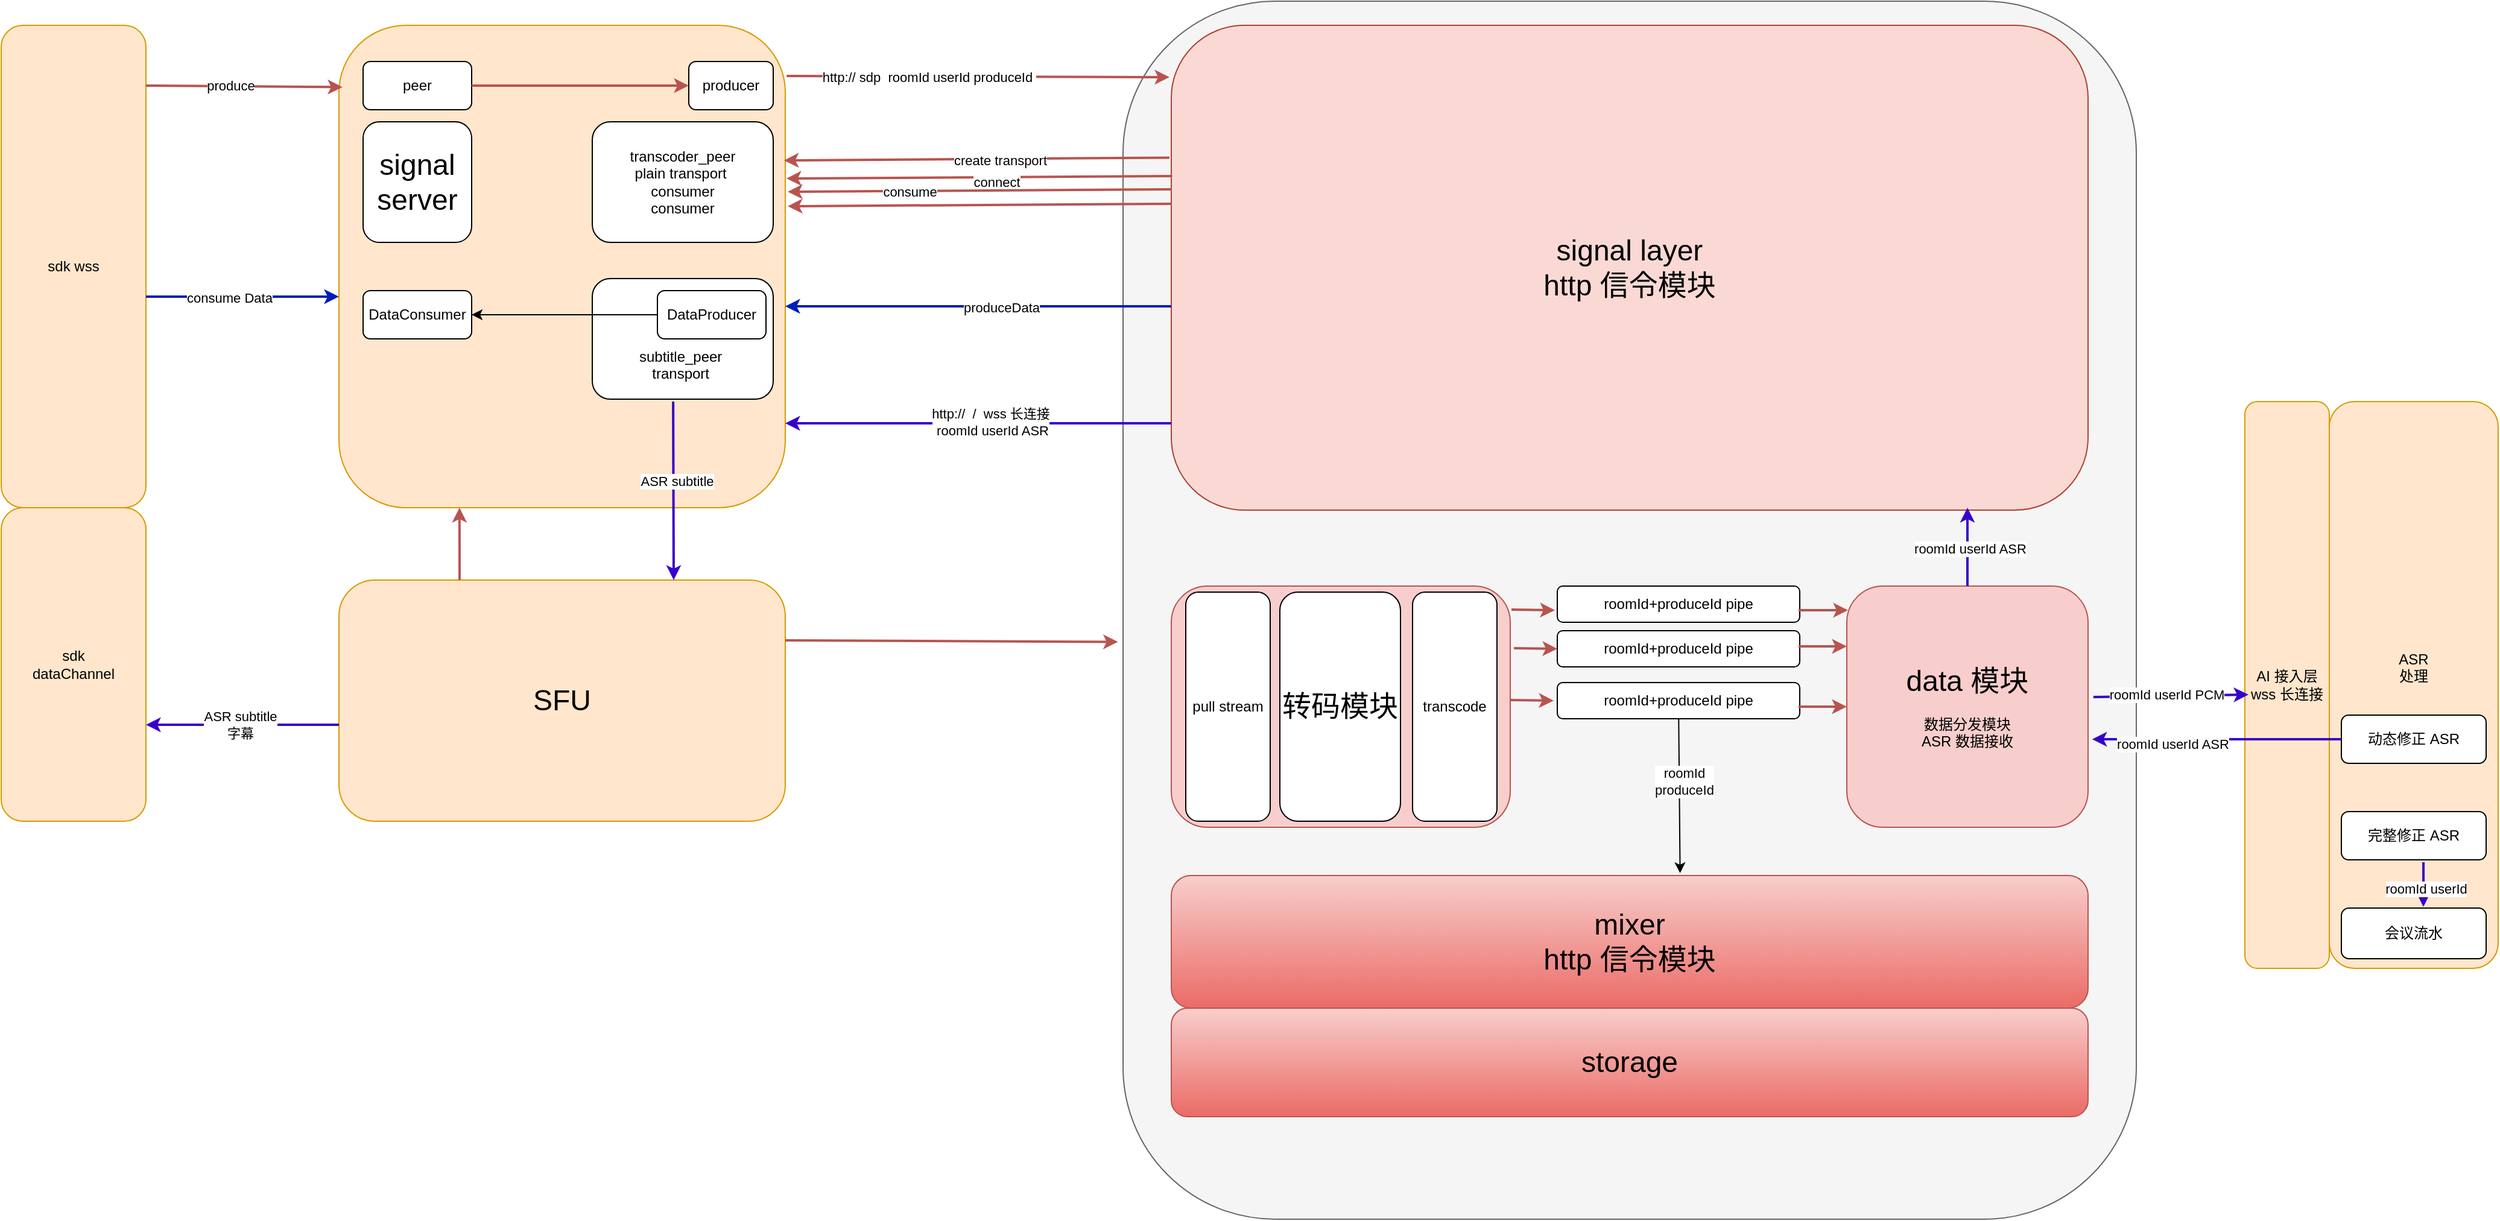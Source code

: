 <mxfile version="23.1.5" type="github">
  <diagram name="Page-1" id="MkIdi8otj3e1MXQuR69L">
    <mxGraphModel dx="2284" dy="-304" grid="1" gridSize="10" guides="1" tooltips="1" connect="1" arrows="1" fold="1" page="1" pageScale="1" pageWidth="850" pageHeight="1100" math="0" shadow="0">
      <root>
        <mxCell id="0" />
        <mxCell id="1" parent="0" />
        <mxCell id="6IpxV4XrHZn5JPZlHLLL-75" value="" style="rounded=1;whiteSpace=wrap;html=1;fillColor=#f5f5f5;fontColor=#333333;strokeColor=#666666;" vertex="1" parent="1">
          <mxGeometry x="360" y="1280" width="840" height="1010" as="geometry" />
        </mxCell>
        <mxCell id="6IpxV4XrHZn5JPZlHLLL-1" value="" style="rounded=1;whiteSpace=wrap;html=1;fillColor=#ffe6cc;strokeColor=#d79b00;" vertex="1" parent="1">
          <mxGeometry x="-290" y="1300" width="370" height="400" as="geometry" />
        </mxCell>
        <mxCell id="6IpxV4XrHZn5JPZlHLLL-62" value="&lt;br&gt;&lt;br&gt;&lt;br&gt;&lt;br&gt;subtitle_peer&amp;nbsp;&lt;br&gt;transport&amp;nbsp;&lt;br&gt;&lt;div&gt;&lt;br&gt;&lt;/div&gt;" style="rounded=1;whiteSpace=wrap;html=1;" vertex="1" parent="1">
          <mxGeometry x="-80" y="1510" width="150" height="100" as="geometry" />
        </mxCell>
        <mxCell id="6IpxV4XrHZn5JPZlHLLL-2" value="&lt;font style=&quot;font-size: 24px;&quot;&gt;signal layer&lt;br&gt;http 信令模块&lt;/font&gt;" style="rounded=1;whiteSpace=wrap;html=1;fillColor=#fad9d5;strokeColor=#ae4132;" vertex="1" parent="1">
          <mxGeometry x="400" y="1300" width="760" height="402" as="geometry" />
        </mxCell>
        <mxCell id="6IpxV4XrHZn5JPZlHLLL-3" value="" style="rounded=1;whiteSpace=wrap;html=1;fillColor=#f8cecc;strokeColor=#b85450;" vertex="1" parent="1">
          <mxGeometry x="400" y="1765.01" width="281" height="200" as="geometry" />
        </mxCell>
        <mxCell id="6IpxV4XrHZn5JPZlHLLL-4" value="pull stream" style="rounded=1;whiteSpace=wrap;html=1;" vertex="1" parent="1">
          <mxGeometry x="412" y="1770" width="70" height="190" as="geometry" />
        </mxCell>
        <mxCell id="6IpxV4XrHZn5JPZlHLLL-5" value="transcode" style="rounded=1;whiteSpace=wrap;html=1;" vertex="1" parent="1">
          <mxGeometry x="600" y="1770" width="70" height="190" as="geometry" />
        </mxCell>
        <mxCell id="6IpxV4XrHZn5JPZlHLLL-6" value="&lt;font style=&quot;font-size: 24px;&quot;&gt;mixer&lt;br&gt;http 信令模块&lt;/font&gt;" style="rounded=1;whiteSpace=wrap;html=1;fillColor=#f8cecc;strokeColor=#b85450;gradientColor=#ea6b66;" vertex="1" parent="1">
          <mxGeometry x="400" y="2005.01" width="760" height="110" as="geometry" />
        </mxCell>
        <mxCell id="6IpxV4XrHZn5JPZlHLLL-7" value="" style="endArrow=classic;html=1;rounded=0;exitX=1.003;exitY=0.105;exitDx=0;exitDy=0;entryX=-0.002;entryY=0.107;entryDx=0;entryDy=0;exitPerimeter=0;entryPerimeter=0;fillColor=#f8cecc;strokeColor=#b85450;strokeWidth=2;" edge="1" parent="1" source="6IpxV4XrHZn5JPZlHLLL-1" target="6IpxV4XrHZn5JPZlHLLL-2">
          <mxGeometry width="50" height="50" relative="1" as="geometry">
            <mxPoint x="340" y="1510" as="sourcePoint" />
            <mxPoint x="390" y="1460" as="targetPoint" />
          </mxGeometry>
        </mxCell>
        <mxCell id="6IpxV4XrHZn5JPZlHLLL-8" value="http:// sdp&amp;nbsp; roomId userId produceId&amp;nbsp;" style="edgeLabel;html=1;align=center;verticalAlign=middle;resizable=0;points=[];" vertex="1" connectable="0" parent="6IpxV4XrHZn5JPZlHLLL-7">
          <mxGeometry x="-0.261" relative="1" as="geometry">
            <mxPoint as="offset" />
          </mxGeometry>
        </mxCell>
        <mxCell id="6IpxV4XrHZn5JPZlHLLL-9" value="producer" style="rounded=1;whiteSpace=wrap;html=1;" vertex="1" parent="1">
          <mxGeometry y="1330" width="70" height="40" as="geometry" />
        </mxCell>
        <mxCell id="6IpxV4XrHZn5JPZlHLLL-10" value="transcoder_peer&lt;br&gt;plain transport&amp;nbsp;&lt;br&gt;consumer&lt;br&gt;consumer" style="rounded=1;whiteSpace=wrap;html=1;" vertex="1" parent="1">
          <mxGeometry x="-80" y="1380" width="150" height="100" as="geometry" />
        </mxCell>
        <mxCell id="6IpxV4XrHZn5JPZlHLLL-11" value="" style="endArrow=classic;html=1;rounded=0;exitX=-0.002;exitY=0.273;exitDx=0;exitDy=0;exitPerimeter=0;entryX=0.997;entryY=0.28;entryDx=0;entryDy=0;entryPerimeter=0;fillColor=#f8cecc;strokeColor=#b85450;strokeWidth=2;" edge="1" parent="1" source="6IpxV4XrHZn5JPZlHLLL-2" target="6IpxV4XrHZn5JPZlHLLL-1">
          <mxGeometry width="50" height="50" relative="1" as="geometry">
            <mxPoint x="340" y="1510" as="sourcePoint" />
            <mxPoint x="390" y="1460" as="targetPoint" />
          </mxGeometry>
        </mxCell>
        <mxCell id="6IpxV4XrHZn5JPZlHLLL-15" value="create transport" style="edgeLabel;html=1;align=center;verticalAlign=middle;resizable=0;points=[];" vertex="1" connectable="0" parent="6IpxV4XrHZn5JPZlHLLL-11">
          <mxGeometry x="-0.119" y="1" relative="1" as="geometry">
            <mxPoint as="offset" />
          </mxGeometry>
        </mxCell>
        <mxCell id="6IpxV4XrHZn5JPZlHLLL-12" value="" style="endArrow=classic;html=1;rounded=0;exitX=0.001;exitY=0.311;exitDx=0;exitDy=0;exitPerimeter=0;entryX=1;entryY=0.532;entryDx=0;entryDy=0;entryPerimeter=0;strokeWidth=2;fillColor=#f8cecc;strokeColor=#b85450;" edge="1" parent="1" source="6IpxV4XrHZn5JPZlHLLL-2">
          <mxGeometry width="50" height="50" relative="1" as="geometry">
            <mxPoint x="408" y="1425" as="sourcePoint" />
            <mxPoint x="81" y="1427" as="targetPoint" />
          </mxGeometry>
        </mxCell>
        <mxCell id="6IpxV4XrHZn5JPZlHLLL-16" value="connect" style="edgeLabel;html=1;align=center;verticalAlign=middle;resizable=0;points=[];" vertex="1" connectable="0" parent="6IpxV4XrHZn5JPZlHLLL-12">
          <mxGeometry x="-0.401" y="1" relative="1" as="geometry">
            <mxPoint x="-50" y="3" as="offset" />
          </mxGeometry>
        </mxCell>
        <mxCell id="6IpxV4XrHZn5JPZlHLLL-13" value="" style="endArrow=classic;html=1;rounded=0;entryX=1;entryY=0.532;entryDx=0;entryDy=0;entryPerimeter=0;fillColor=#f8cecc;strokeColor=#b85450;strokeWidth=2;" edge="1" parent="1">
          <mxGeometry width="50" height="50" relative="1" as="geometry">
            <mxPoint x="400" y="1436" as="sourcePoint" />
            <mxPoint x="82" y="1438" as="targetPoint" />
          </mxGeometry>
        </mxCell>
        <mxCell id="6IpxV4XrHZn5JPZlHLLL-18" value="consume" style="edgeLabel;html=1;align=center;verticalAlign=middle;resizable=0;points=[];" vertex="1" connectable="0" parent="6IpxV4XrHZn5JPZlHLLL-13">
          <mxGeometry x="0.364" relative="1" as="geometry">
            <mxPoint as="offset" />
          </mxGeometry>
        </mxCell>
        <mxCell id="6IpxV4XrHZn5JPZlHLLL-14" value="" style="endArrow=classic;html=1;rounded=0;entryX=1;entryY=0.532;entryDx=0;entryDy=0;entryPerimeter=0;fillColor=#f8cecc;strokeColor=#b85450;strokeWidth=2;" edge="1" parent="1">
          <mxGeometry width="50" height="50" relative="1" as="geometry">
            <mxPoint x="400" y="1448" as="sourcePoint" />
            <mxPoint x="82" y="1450" as="targetPoint" />
          </mxGeometry>
        </mxCell>
        <mxCell id="6IpxV4XrHZn5JPZlHLLL-20" value="AI 接入层&lt;br&gt;wss 长连接" style="rounded=1;whiteSpace=wrap;html=1;fillColor=#ffe6cc;strokeColor=#d79b00;" vertex="1" parent="1">
          <mxGeometry x="1290" y="1612" width="70" height="470" as="geometry" />
        </mxCell>
        <mxCell id="6IpxV4XrHZn5JPZlHLLL-21" value="roomId+produceId pipe" style="rounded=1;whiteSpace=wrap;html=1;" vertex="1" parent="1">
          <mxGeometry x="720" y="1765.01" width="201" height="30" as="geometry" />
        </mxCell>
        <mxCell id="6IpxV4XrHZn5JPZlHLLL-23" value="&lt;font style=&quot;font-size: 24px;&quot;&gt;data 模块&lt;br&gt;&lt;/font&gt;&lt;br&gt;数据分发模块&lt;br&gt;ASR 数据接收" style="rounded=1;whiteSpace=wrap;html=1;fillColor=#f8cecc;strokeColor=#b85450;" vertex="1" parent="1">
          <mxGeometry x="960" y="1765.01" width="200" height="200" as="geometry" />
        </mxCell>
        <mxCell id="6IpxV4XrHZn5JPZlHLLL-24" value="&lt;font style=&quot;font-size: 24px;&quot;&gt;storage&lt;/font&gt;" style="rounded=1;whiteSpace=wrap;html=1;fillColor=#f8cecc;gradientColor=#ea6b66;strokeColor=#b85450;" vertex="1" parent="1">
          <mxGeometry x="400" y="2115.01" width="760" height="90" as="geometry" />
        </mxCell>
        <mxCell id="6IpxV4XrHZn5JPZlHLLL-25" value="roomId+produceId pipe" style="rounded=1;whiteSpace=wrap;html=1;" vertex="1" parent="1">
          <mxGeometry x="720" y="1802.01" width="201" height="30" as="geometry" />
        </mxCell>
        <mxCell id="6IpxV4XrHZn5JPZlHLLL-28" value="ASR&lt;br&gt;处理&lt;br&gt;&lt;br&gt;&lt;div&gt;&lt;br/&gt;&lt;/div&gt;" style="rounded=1;whiteSpace=wrap;html=1;fillColor=#ffe6cc;strokeColor=#d79b00;" vertex="1" parent="1">
          <mxGeometry x="1360" y="1612" width="140" height="470" as="geometry" />
        </mxCell>
        <mxCell id="6IpxV4XrHZn5JPZlHLLL-32" value="" style="endArrow=classic;html=1;rounded=0;fillColor=#0050ef;strokeColor=#001DBC;strokeWidth=2;" edge="1" parent="1">
          <mxGeometry width="50" height="50" relative="1" as="geometry">
            <mxPoint x="400" y="1533" as="sourcePoint" />
            <mxPoint x="80" y="1533" as="targetPoint" />
          </mxGeometry>
        </mxCell>
        <mxCell id="6IpxV4XrHZn5JPZlHLLL-33" value="produceData" style="edgeLabel;html=1;align=center;verticalAlign=middle;resizable=0;points=[];" vertex="1" connectable="0" parent="6IpxV4XrHZn5JPZlHLLL-32">
          <mxGeometry x="-0.119" y="1" relative="1" as="geometry">
            <mxPoint as="offset" />
          </mxGeometry>
        </mxCell>
        <mxCell id="6IpxV4XrHZn5JPZlHLLL-35" value="DataProducer" style="rounded=1;whiteSpace=wrap;html=1;" vertex="1" parent="1">
          <mxGeometry x="-26" y="1520" width="90" height="40" as="geometry" />
        </mxCell>
        <mxCell id="6IpxV4XrHZn5JPZlHLLL-36" value="sdk wss" style="rounded=1;whiteSpace=wrap;html=1;fillColor=#ffe6cc;strokeColor=#d79b00;" vertex="1" parent="1">
          <mxGeometry x="-570" y="1300" width="120" height="400" as="geometry" />
        </mxCell>
        <mxCell id="6IpxV4XrHZn5JPZlHLLL-37" value="" style="endArrow=classic;html=1;rounded=0;exitX=1;exitY=0.625;exitDx=0;exitDy=0;exitPerimeter=0;strokeWidth=2;fillColor=#0050ef;strokeColor=#001DBC;" edge="1" parent="1">
          <mxGeometry width="50" height="50" relative="1" as="geometry">
            <mxPoint x="-450" y="1525" as="sourcePoint" />
            <mxPoint x="-290" y="1525" as="targetPoint" />
          </mxGeometry>
        </mxCell>
        <mxCell id="6IpxV4XrHZn5JPZlHLLL-39" value="consume Data" style="edgeLabel;html=1;align=center;verticalAlign=middle;resizable=0;points=[];" vertex="1" connectable="0" parent="6IpxV4XrHZn5JPZlHLLL-37">
          <mxGeometry x="-0.14" y="-1" relative="1" as="geometry">
            <mxPoint as="offset" />
          </mxGeometry>
        </mxCell>
        <mxCell id="6IpxV4XrHZn5JPZlHLLL-38" value="" style="endArrow=classic;html=1;rounded=0;exitX=0;exitY=0.5;exitDx=0;exitDy=0;entryX=1;entryY=0.5;entryDx=0;entryDy=0;" edge="1" parent="1" source="6IpxV4XrHZn5JPZlHLLL-35" target="6IpxV4XrHZn5JPZlHLLL-40">
          <mxGeometry width="50" height="50" relative="1" as="geometry">
            <mxPoint x="-200" y="1540" as="sourcePoint" />
            <mxPoint x="-42" y="1537" as="targetPoint" />
          </mxGeometry>
        </mxCell>
        <mxCell id="6IpxV4XrHZn5JPZlHLLL-40" value="DataConsumer" style="rounded=1;whiteSpace=wrap;html=1;" vertex="1" parent="1">
          <mxGeometry x="-270" y="1520" width="90" height="40" as="geometry" />
        </mxCell>
        <mxCell id="6IpxV4XrHZn5JPZlHLLL-41" value="&lt;font style=&quot;font-size: 24px;&quot;&gt;SFU&lt;/font&gt;" style="rounded=1;whiteSpace=wrap;html=1;fillColor=#ffe6cc;strokeColor=#d79b00;" vertex="1" parent="1">
          <mxGeometry x="-290" y="1760" width="370" height="200" as="geometry" />
        </mxCell>
        <mxCell id="6IpxV4XrHZn5JPZlHLLL-43" value="" style="endArrow=classic;html=1;rounded=0;fillColor=#6a00ff;strokeColor=#3700CC;strokeWidth=2;" edge="1" parent="1">
          <mxGeometry width="50" height="50" relative="1" as="geometry">
            <mxPoint x="-290" y="1880" as="sourcePoint" />
            <mxPoint x="-450" y="1880" as="targetPoint" />
          </mxGeometry>
        </mxCell>
        <mxCell id="6IpxV4XrHZn5JPZlHLLL-45" value="ASR subtitle&lt;br&gt;字幕" style="edgeLabel;html=1;align=center;verticalAlign=middle;resizable=0;points=[];" vertex="1" connectable="0" parent="6IpxV4XrHZn5JPZlHLLL-43">
          <mxGeometry x="0.025" relative="1" as="geometry">
            <mxPoint as="offset" />
          </mxGeometry>
        </mxCell>
        <mxCell id="6IpxV4XrHZn5JPZlHLLL-44" value="sdk&lt;br&gt;dataChannel" style="rounded=1;whiteSpace=wrap;html=1;fillColor=#ffe6cc;strokeColor=#d79b00;" vertex="1" parent="1">
          <mxGeometry x="-570" y="1700" width="120" height="260" as="geometry" />
        </mxCell>
        <mxCell id="6IpxV4XrHZn5JPZlHLLL-46" value="" style="endArrow=classic;html=1;rounded=0;entryX=0.75;entryY=0;entryDx=0;entryDy=0;fillColor=#6a00ff;strokeColor=#3700CC;strokeWidth=2;exitX=0.447;exitY=1.02;exitDx=0;exitDy=0;exitPerimeter=0;" edge="1" parent="1" source="6IpxV4XrHZn5JPZlHLLL-62" target="6IpxV4XrHZn5JPZlHLLL-41">
          <mxGeometry width="50" height="50" relative="1" as="geometry">
            <mxPoint x="-12" y="1700" as="sourcePoint" />
            <mxPoint x="85" y="1743" as="targetPoint" />
          </mxGeometry>
        </mxCell>
        <mxCell id="6IpxV4XrHZn5JPZlHLLL-66" value="ASR subtitle" style="edgeLabel;html=1;align=center;verticalAlign=middle;resizable=0;points=[];" vertex="1" connectable="0" parent="6IpxV4XrHZn5JPZlHLLL-46">
          <mxGeometry x="-0.109" y="2" relative="1" as="geometry">
            <mxPoint as="offset" />
          </mxGeometry>
        </mxCell>
        <mxCell id="6IpxV4XrHZn5JPZlHLLL-48" value="" style="endArrow=classic;html=1;rounded=0;entryX=0.27;entryY=1;entryDx=0;entryDy=0;entryPerimeter=0;strokeWidth=2;fillColor=#f8cecc;strokeColor=#b85450;" edge="1" parent="1" target="6IpxV4XrHZn5JPZlHLLL-1">
          <mxGeometry width="50" height="50" relative="1" as="geometry">
            <mxPoint x="-190" y="1760" as="sourcePoint" />
            <mxPoint x="-140" y="1760" as="targetPoint" />
          </mxGeometry>
        </mxCell>
        <mxCell id="6IpxV4XrHZn5JPZlHLLL-49" value="动态修正 ASR" style="rounded=1;whiteSpace=wrap;html=1;" vertex="1" parent="1">
          <mxGeometry x="1370" y="1872" width="120" height="40" as="geometry" />
        </mxCell>
        <mxCell id="6IpxV4XrHZn5JPZlHLLL-50" value="完整修正 ASR" style="rounded=1;whiteSpace=wrap;html=1;" vertex="1" parent="1">
          <mxGeometry x="1370" y="1952" width="120" height="40" as="geometry" />
        </mxCell>
        <mxCell id="6IpxV4XrHZn5JPZlHLLL-51" value="" style="endArrow=classic;html=1;rounded=0;exitX=0.567;exitY=1.05;exitDx=0;exitDy=0;entryX=0.6;entryY=-0.02;entryDx=0;entryDy=0;entryPerimeter=0;exitPerimeter=0;fillColor=#6a00ff;strokeColor=#3700CC;strokeWidth=2;" edge="1" parent="1" source="6IpxV4XrHZn5JPZlHLLL-50">
          <mxGeometry width="50" height="50" relative="1" as="geometry">
            <mxPoint x="1440" y="1992" as="sourcePoint" />
            <mxPoint x="1438" y="2031" as="targetPoint" />
          </mxGeometry>
        </mxCell>
        <mxCell id="6IpxV4XrHZn5JPZlHLLL-55" value="roomId userId" style="edgeLabel;html=1;align=center;verticalAlign=middle;resizable=0;points=[];" vertex="1" connectable="0" parent="6IpxV4XrHZn5JPZlHLLL-51">
          <mxGeometry x="0.198" y="2" relative="1" as="geometry">
            <mxPoint as="offset" />
          </mxGeometry>
        </mxCell>
        <mxCell id="6IpxV4XrHZn5JPZlHLLL-52" value="会议流水" style="rounded=1;whiteSpace=wrap;html=1;" vertex="1" parent="1">
          <mxGeometry x="1370" y="2032" width="120" height="42" as="geometry" />
        </mxCell>
        <mxCell id="6IpxV4XrHZn5JPZlHLLL-53" value="" style="endArrow=classic;html=1;rounded=0;exitX=0;exitY=0.5;exitDx=0;exitDy=0;entryX=1.017;entryY=0.635;entryDx=0;entryDy=0;entryPerimeter=0;fillColor=#6a00ff;strokeColor=#3700CC;strokeWidth=2;" edge="1" parent="1" source="6IpxV4XrHZn5JPZlHLLL-49" target="6IpxV4XrHZn5JPZlHLLL-23">
          <mxGeometry width="50" height="50" relative="1" as="geometry">
            <mxPoint x="1040" y="2240" as="sourcePoint" />
            <mxPoint x="1090" y="2190" as="targetPoint" />
          </mxGeometry>
        </mxCell>
        <mxCell id="6IpxV4XrHZn5JPZlHLLL-54" value="roomId userId ASR" style="edgeLabel;html=1;align=center;verticalAlign=middle;resizable=0;points=[];" vertex="1" connectable="0" parent="6IpxV4XrHZn5JPZlHLLL-53">
          <mxGeometry x="0.262" y="4" relative="1" as="geometry">
            <mxPoint x="-10" as="offset" />
          </mxGeometry>
        </mxCell>
        <mxCell id="6IpxV4XrHZn5JPZlHLLL-56" value="" style="endArrow=classic;html=1;rounded=0;exitX=0.5;exitY=0;exitDx=0;exitDy=0;fillColor=#6a00ff;strokeColor=#3700CC;strokeWidth=2;" edge="1" parent="1" source="6IpxV4XrHZn5JPZlHLLL-23">
          <mxGeometry width="50" height="50" relative="1" as="geometry">
            <mxPoint x="1010" y="1890" as="sourcePoint" />
            <mxPoint x="1060" y="1700" as="targetPoint" />
          </mxGeometry>
        </mxCell>
        <mxCell id="6IpxV4XrHZn5JPZlHLLL-61" value="roomId userId ASR" style="edgeLabel;html=1;align=center;verticalAlign=middle;resizable=0;points=[];" vertex="1" connectable="0" parent="6IpxV4XrHZn5JPZlHLLL-56">
          <mxGeometry x="-0.036" y="-2" relative="1" as="geometry">
            <mxPoint as="offset" />
          </mxGeometry>
        </mxCell>
        <mxCell id="6IpxV4XrHZn5JPZlHLLL-57" value="" style="endArrow=classic;html=1;rounded=0;entryX=0.043;entryY=0.517;entryDx=0;entryDy=0;entryPerimeter=0;exitX=1.022;exitY=0.46;exitDx=0;exitDy=0;exitPerimeter=0;fillColor=#6a00ff;strokeColor=#3700CC;strokeWidth=2;" edge="1" parent="1" source="6IpxV4XrHZn5JPZlHLLL-23" target="6IpxV4XrHZn5JPZlHLLL-20">
          <mxGeometry width="50" height="50" relative="1" as="geometry">
            <mxPoint x="870" y="2040" as="sourcePoint" />
            <mxPoint x="920" y="1990" as="targetPoint" />
          </mxGeometry>
        </mxCell>
        <mxCell id="6IpxV4XrHZn5JPZlHLLL-58" value="roomId userId PCM" style="edgeLabel;html=1;align=center;verticalAlign=middle;resizable=0;points=[];" vertex="1" connectable="0" parent="6IpxV4XrHZn5JPZlHLLL-57">
          <mxGeometry x="-0.07" y="1" relative="1" as="geometry">
            <mxPoint as="offset" />
          </mxGeometry>
        </mxCell>
        <mxCell id="6IpxV4XrHZn5JPZlHLLL-59" value="peer" style="rounded=1;whiteSpace=wrap;html=1;" vertex="1" parent="1">
          <mxGeometry x="-270" y="1330" width="90" height="40" as="geometry" />
        </mxCell>
        <mxCell id="6IpxV4XrHZn5JPZlHLLL-63" value="" style="endArrow=classic;html=1;rounded=0;exitX=1;exitY=0.5;exitDx=0;exitDy=0;entryX=0;entryY=0.5;entryDx=0;entryDy=0;fillColor=#f8cecc;strokeColor=#b85450;strokeWidth=2;" edge="1" parent="1" source="6IpxV4XrHZn5JPZlHLLL-59" target="6IpxV4XrHZn5JPZlHLLL-9">
          <mxGeometry width="50" height="50" relative="1" as="geometry">
            <mxPoint x="-80" y="1570" as="sourcePoint" />
            <mxPoint x="-30" y="1520" as="targetPoint" />
          </mxGeometry>
        </mxCell>
        <mxCell id="6IpxV4XrHZn5JPZlHLLL-65" value="&lt;font style=&quot;font-size: 24px;&quot;&gt;signal server&lt;/font&gt;" style="rounded=1;whiteSpace=wrap;html=1;" vertex="1" parent="1">
          <mxGeometry x="-270" y="1380" width="90" height="100" as="geometry" />
        </mxCell>
        <mxCell id="6IpxV4XrHZn5JPZlHLLL-67" value="" style="endArrow=classic;html=1;rounded=0;entryX=1;entryY=0.75;entryDx=0;entryDy=0;fillColor=#6a00ff;strokeColor=#3700CC;strokeWidth=2;" edge="1" parent="1">
          <mxGeometry width="50" height="50" relative="1" as="geometry">
            <mxPoint x="400" y="1630" as="sourcePoint" />
            <mxPoint x="80" y="1630" as="targetPoint" />
          </mxGeometry>
        </mxCell>
        <mxCell id="6IpxV4XrHZn5JPZlHLLL-69" value="http://&amp;nbsp; /&amp;nbsp; wss 长连接&lt;br&gt;&amp;nbsp;roomId userId ASR" style="edgeLabel;html=1;align=center;verticalAlign=middle;resizable=0;points=[];" vertex="1" connectable="0" parent="6IpxV4XrHZn5JPZlHLLL-67">
          <mxGeometry x="-0.06" y="-1" relative="1" as="geometry">
            <mxPoint as="offset" />
          </mxGeometry>
        </mxCell>
        <mxCell id="6IpxV4XrHZn5JPZlHLLL-70" value="roomId+produceId pipe" style="rounded=1;whiteSpace=wrap;html=1;" vertex="1" parent="1">
          <mxGeometry x="720" y="1845.01" width="201" height="30" as="geometry" />
        </mxCell>
        <mxCell id="6IpxV4XrHZn5JPZlHLLL-72" value="&lt;font style=&quot;font-size: 24px;&quot;&gt;转码模块&lt;/font&gt;" style="rounded=1;whiteSpace=wrap;html=1;" vertex="1" parent="1">
          <mxGeometry x="490" y="1770" width="100" height="190" as="geometry" />
        </mxCell>
        <mxCell id="6IpxV4XrHZn5JPZlHLLL-73" value="" style="endArrow=classic;html=1;rounded=0;entryX=0.008;entryY=0.128;entryDx=0;entryDy=0;entryPerimeter=0;strokeWidth=2;fillColor=#f8cecc;strokeColor=#b85450;" edge="1" parent="1" target="6IpxV4XrHZn5JPZlHLLL-1">
          <mxGeometry width="50" height="50" relative="1" as="geometry">
            <mxPoint x="-450" y="1350" as="sourcePoint" />
            <mxPoint x="-400" y="1300" as="targetPoint" />
          </mxGeometry>
        </mxCell>
        <mxCell id="6IpxV4XrHZn5JPZlHLLL-74" value="produce" style="edgeLabel;html=1;align=center;verticalAlign=middle;resizable=0;points=[];" vertex="1" connectable="0" parent="6IpxV4XrHZn5JPZlHLLL-73">
          <mxGeometry x="-0.141" y="1" relative="1" as="geometry">
            <mxPoint as="offset" />
          </mxGeometry>
        </mxCell>
        <mxCell id="6IpxV4XrHZn5JPZlHLLL-76" value="" style="endArrow=classic;html=1;rounded=0;entryX=0.555;entryY=-0.018;entryDx=0;entryDy=0;entryPerimeter=0;" edge="1" parent="1" source="6IpxV4XrHZn5JPZlHLLL-70" target="6IpxV4XrHZn5JPZlHLLL-6">
          <mxGeometry width="50" height="50" relative="1" as="geometry">
            <mxPoint x="430" y="1880" as="sourcePoint" />
            <mxPoint x="480" y="1830" as="targetPoint" />
          </mxGeometry>
        </mxCell>
        <mxCell id="6IpxV4XrHZn5JPZlHLLL-77" value="roomId&lt;br&gt;produceId" style="edgeLabel;html=1;align=center;verticalAlign=middle;resizable=0;points=[];" vertex="1" connectable="0" parent="6IpxV4XrHZn5JPZlHLLL-76">
          <mxGeometry x="-0.187" y="4" relative="1" as="geometry">
            <mxPoint as="offset" />
          </mxGeometry>
        </mxCell>
        <mxCell id="6IpxV4XrHZn5JPZlHLLL-78" value="" style="endArrow=classic;html=1;rounded=0;exitX=1;exitY=0.25;exitDx=0;exitDy=0;entryX=-0.005;entryY=0.526;entryDx=0;entryDy=0;entryPerimeter=0;fillColor=#f8cecc;strokeColor=#b85450;strokeWidth=2;" edge="1" parent="1" source="6IpxV4XrHZn5JPZlHLLL-41" target="6IpxV4XrHZn5JPZlHLLL-75">
          <mxGeometry width="50" height="50" relative="1" as="geometry">
            <mxPoint x="180" y="1680" as="sourcePoint" />
            <mxPoint x="230" y="1630" as="targetPoint" />
          </mxGeometry>
        </mxCell>
        <mxCell id="6IpxV4XrHZn5JPZlHLLL-80" value="" style="endArrow=classic;html=1;rounded=0;exitX=1;exitY=0.25;exitDx=0;exitDy=0;entryX=0;entryY=0.5;entryDx=0;entryDy=0;fillColor=#f8cecc;strokeColor=#b85450;strokeWidth=2;" edge="1" parent="1" target="6IpxV4XrHZn5JPZlHLLL-25">
          <mxGeometry width="50" height="50" relative="1" as="geometry">
            <mxPoint x="684" y="1816.51" as="sourcePoint" />
            <mxPoint x="960" y="1817.51" as="targetPoint" />
          </mxGeometry>
        </mxCell>
        <mxCell id="6IpxV4XrHZn5JPZlHLLL-81" value="" style="endArrow=classic;html=1;rounded=0;exitX=1;exitY=0.25;exitDx=0;exitDy=0;entryX=0;entryY=0.5;entryDx=0;entryDy=0;fillColor=#f8cecc;strokeColor=#b85450;strokeWidth=2;" edge="1" parent="1">
          <mxGeometry width="50" height="50" relative="1" as="geometry">
            <mxPoint x="681" y="1859.51" as="sourcePoint" />
            <mxPoint x="717" y="1860" as="targetPoint" />
          </mxGeometry>
        </mxCell>
        <mxCell id="6IpxV4XrHZn5JPZlHLLL-82" value="" style="endArrow=classic;html=1;rounded=0;exitX=1;exitY=0.25;exitDx=0;exitDy=0;entryX=0;entryY=0.5;entryDx=0;entryDy=0;fillColor=#f8cecc;strokeColor=#b85450;strokeWidth=2;" edge="1" parent="1">
          <mxGeometry width="50" height="50" relative="1" as="geometry">
            <mxPoint x="682" y="1784.51" as="sourcePoint" />
            <mxPoint x="718" y="1785" as="targetPoint" />
          </mxGeometry>
        </mxCell>
        <mxCell id="6IpxV4XrHZn5JPZlHLLL-86" value="" style="endArrow=classic;html=1;rounded=0;entryX=0;entryY=0.25;entryDx=0;entryDy=0;fillColor=#f8cecc;strokeColor=#b85450;strokeWidth=2;" edge="1" parent="1" target="6IpxV4XrHZn5JPZlHLLL-23">
          <mxGeometry width="50" height="50" relative="1" as="geometry">
            <mxPoint x="920" y="1815" as="sourcePoint" />
            <mxPoint x="730" y="1827" as="targetPoint" />
          </mxGeometry>
        </mxCell>
        <mxCell id="6IpxV4XrHZn5JPZlHLLL-87" value="" style="endArrow=classic;html=1;rounded=0;entryX=0;entryY=0.5;entryDx=0;entryDy=0;fillColor=#f8cecc;strokeColor=#b85450;strokeWidth=2;" edge="1" parent="1" target="6IpxV4XrHZn5JPZlHLLL-23">
          <mxGeometry width="50" height="50" relative="1" as="geometry">
            <mxPoint x="920" y="1865" as="sourcePoint" />
            <mxPoint x="727" y="1870" as="targetPoint" />
          </mxGeometry>
        </mxCell>
        <mxCell id="6IpxV4XrHZn5JPZlHLLL-88" value="" style="endArrow=classic;html=1;rounded=0;entryX=0.005;entryY=0.1;entryDx=0;entryDy=0;fillColor=#f8cecc;strokeColor=#b85450;strokeWidth=2;entryPerimeter=0;" edge="1" parent="1" target="6IpxV4XrHZn5JPZlHLLL-23">
          <mxGeometry width="50" height="50" relative="1" as="geometry">
            <mxPoint x="920" y="1785" as="sourcePoint" />
            <mxPoint x="728" y="1795" as="targetPoint" />
          </mxGeometry>
        </mxCell>
      </root>
    </mxGraphModel>
  </diagram>
</mxfile>
